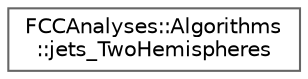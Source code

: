 digraph "Graphical Class Hierarchy"
{
 // LATEX_PDF_SIZE
  bgcolor="transparent";
  edge [fontname=Helvetica,fontsize=10,labelfontname=Helvetica,labelfontsize=10];
  node [fontname=Helvetica,fontsize=10,shape=box,height=0.2,width=0.4];
  rankdir="LR";
  Node0 [id="Node000000",label="FCCAnalyses::Algorithms\l::jets_TwoHemispheres",height=0.2,width=0.4,color="grey40", fillcolor="white", style="filled",URL="$structFCCAnalyses_1_1Algorithms_1_1jets__TwoHemispheres.html",tooltip="make \"jets\" by splitting the events into two hemisphere transverse to the thrust axis."];
}
